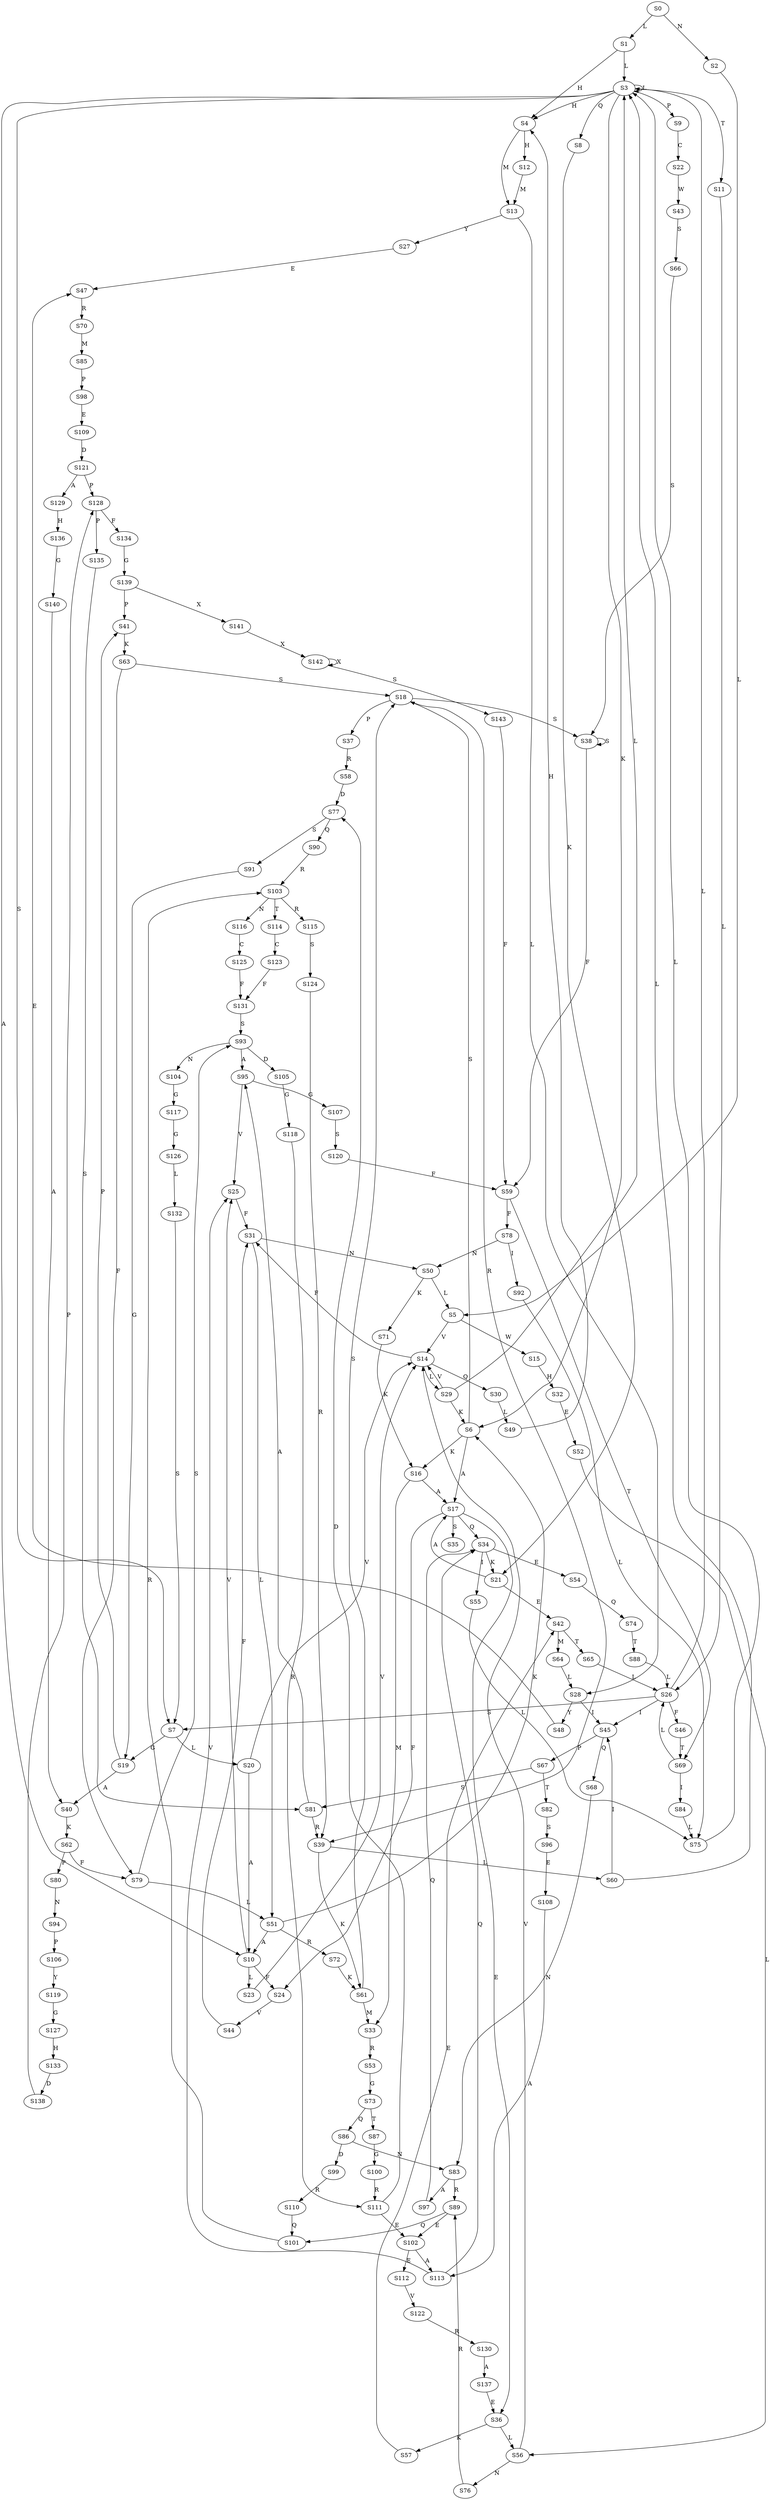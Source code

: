 strict digraph  {
	S0 -> S1 [ label = L ];
	S0 -> S2 [ label = N ];
	S1 -> S3 [ label = L ];
	S1 -> S4 [ label = H ];
	S2 -> S5 [ label = L ];
	S3 -> S6 [ label = K ];
	S3 -> S7 [ label = S ];
	S3 -> S8 [ label = Q ];
	S3 -> S4 [ label = H ];
	S3 -> S3 [ label = L ];
	S3 -> S9 [ label = P ];
	S3 -> S10 [ label = A ];
	S3 -> S11 [ label = T ];
	S4 -> S12 [ label = H ];
	S4 -> S13 [ label = M ];
	S5 -> S14 [ label = V ];
	S5 -> S15 [ label = W ];
	S6 -> S16 [ label = K ];
	S6 -> S17 [ label = A ];
	S6 -> S18 [ label = S ];
	S7 -> S19 [ label = G ];
	S7 -> S20 [ label = L ];
	S8 -> S21 [ label = K ];
	S9 -> S22 [ label = C ];
	S10 -> S23 [ label = L ];
	S10 -> S24 [ label = F ];
	S10 -> S25 [ label = V ];
	S11 -> S26 [ label = L ];
	S12 -> S13 [ label = M ];
	S13 -> S27 [ label = Y ];
	S13 -> S28 [ label = L ];
	S14 -> S29 [ label = L ];
	S14 -> S30 [ label = Q ];
	S14 -> S31 [ label = F ];
	S15 -> S32 [ label = H ];
	S16 -> S33 [ label = M ];
	S16 -> S17 [ label = A ];
	S17 -> S34 [ label = Q ];
	S17 -> S24 [ label = F ];
	S17 -> S35 [ label = S ];
	S17 -> S36 [ label = E ];
	S18 -> S37 [ label = P ];
	S18 -> S38 [ label = S ];
	S18 -> S39 [ label = R ];
	S19 -> S40 [ label = A ];
	S19 -> S41 [ label = P ];
	S20 -> S10 [ label = A ];
	S20 -> S14 [ label = V ];
	S21 -> S42 [ label = E ];
	S21 -> S17 [ label = A ];
	S22 -> S43 [ label = W ];
	S23 -> S14 [ label = V ];
	S24 -> S44 [ label = V ];
	S25 -> S31 [ label = F ];
	S26 -> S3 [ label = L ];
	S26 -> S45 [ label = I ];
	S26 -> S46 [ label = F ];
	S26 -> S7 [ label = S ];
	S27 -> S47 [ label = E ];
	S28 -> S45 [ label = I ];
	S28 -> S48 [ label = Y ];
	S29 -> S3 [ label = L ];
	S29 -> S14 [ label = V ];
	S29 -> S6 [ label = K ];
	S30 -> S49 [ label = L ];
	S31 -> S50 [ label = N ];
	S31 -> S51 [ label = L ];
	S32 -> S52 [ label = E ];
	S33 -> S53 [ label = R ];
	S34 -> S21 [ label = K ];
	S34 -> S54 [ label = E ];
	S34 -> S55 [ label = I ];
	S36 -> S56 [ label = L ];
	S36 -> S57 [ label = K ];
	S37 -> S58 [ label = R ];
	S38 -> S59 [ label = F ];
	S38 -> S38 [ label = S ];
	S39 -> S60 [ label = L ];
	S39 -> S61 [ label = K ];
	S40 -> S62 [ label = K ];
	S41 -> S63 [ label = K ];
	S42 -> S64 [ label = M ];
	S42 -> S65 [ label = T ];
	S43 -> S66 [ label = S ];
	S44 -> S31 [ label = F ];
	S45 -> S67 [ label = P ];
	S45 -> S68 [ label = Q ];
	S46 -> S69 [ label = T ];
	S47 -> S70 [ label = R ];
	S48 -> S47 [ label = E ];
	S49 -> S4 [ label = H ];
	S50 -> S5 [ label = L ];
	S50 -> S71 [ label = K ];
	S51 -> S6 [ label = K ];
	S51 -> S10 [ label = A ];
	S51 -> S72 [ label = R ];
	S52 -> S56 [ label = L ];
	S53 -> S73 [ label = G ];
	S54 -> S74 [ label = Q ];
	S55 -> S75 [ label = L ];
	S56 -> S14 [ label = V ];
	S56 -> S76 [ label = N ];
	S57 -> S42 [ label = E ];
	S58 -> S77 [ label = D ];
	S59 -> S69 [ label = T ];
	S59 -> S78 [ label = F ];
	S60 -> S3 [ label = L ];
	S60 -> S45 [ label = I ];
	S61 -> S18 [ label = S ];
	S61 -> S33 [ label = M ];
	S62 -> S79 [ label = F ];
	S62 -> S80 [ label = P ];
	S63 -> S18 [ label = S ];
	S63 -> S79 [ label = F ];
	S64 -> S28 [ label = L ];
	S65 -> S26 [ label = L ];
	S66 -> S38 [ label = S ];
	S67 -> S81 [ label = S ];
	S67 -> S82 [ label = T ];
	S68 -> S83 [ label = N ];
	S69 -> S26 [ label = L ];
	S69 -> S84 [ label = I ];
	S70 -> S85 [ label = M ];
	S71 -> S16 [ label = K ];
	S72 -> S61 [ label = K ];
	S73 -> S86 [ label = Q ];
	S73 -> S87 [ label = T ];
	S74 -> S88 [ label = T ];
	S75 -> S3 [ label = L ];
	S76 -> S89 [ label = R ];
	S77 -> S90 [ label = Q ];
	S77 -> S91 [ label = S ];
	S78 -> S50 [ label = N ];
	S78 -> S92 [ label = I ];
	S79 -> S93 [ label = S ];
	S79 -> S51 [ label = L ];
	S80 -> S94 [ label = N ];
	S81 -> S95 [ label = A ];
	S81 -> S39 [ label = R ];
	S82 -> S96 [ label = S ];
	S83 -> S89 [ label = R ];
	S83 -> S97 [ label = A ];
	S84 -> S75 [ label = L ];
	S85 -> S98 [ label = P ];
	S86 -> S83 [ label = N ];
	S86 -> S99 [ label = D ];
	S87 -> S100 [ label = G ];
	S88 -> S26 [ label = L ];
	S89 -> S101 [ label = Q ];
	S89 -> S102 [ label = E ];
	S90 -> S103 [ label = R ];
	S91 -> S19 [ label = G ];
	S92 -> S75 [ label = L ];
	S93 -> S95 [ label = A ];
	S93 -> S104 [ label = N ];
	S93 -> S105 [ label = D ];
	S94 -> S106 [ label = P ];
	S95 -> S25 [ label = V ];
	S95 -> S107 [ label = G ];
	S96 -> S108 [ label = E ];
	S97 -> S34 [ label = Q ];
	S98 -> S109 [ label = E ];
	S99 -> S110 [ label = R ];
	S100 -> S111 [ label = R ];
	S101 -> S103 [ label = R ];
	S102 -> S112 [ label = E ];
	S102 -> S113 [ label = A ];
	S103 -> S114 [ label = T ];
	S103 -> S115 [ label = R ];
	S103 -> S116 [ label = N ];
	S104 -> S117 [ label = G ];
	S105 -> S118 [ label = G ];
	S106 -> S119 [ label = Y ];
	S107 -> S120 [ label = S ];
	S108 -> S113 [ label = A ];
	S109 -> S121 [ label = D ];
	S110 -> S101 [ label = Q ];
	S111 -> S102 [ label = E ];
	S111 -> S77 [ label = D ];
	S112 -> S122 [ label = V ];
	S113 -> S25 [ label = V ];
	S113 -> S34 [ label = Q ];
	S114 -> S123 [ label = C ];
	S115 -> S124 [ label = S ];
	S116 -> S125 [ label = C ];
	S117 -> S126 [ label = G ];
	S118 -> S111 [ label = R ];
	S119 -> S127 [ label = G ];
	S120 -> S59 [ label = F ];
	S121 -> S128 [ label = P ];
	S121 -> S129 [ label = A ];
	S122 -> S130 [ label = R ];
	S123 -> S131 [ label = F ];
	S124 -> S39 [ label = R ];
	S125 -> S131 [ label = F ];
	S126 -> S132 [ label = L ];
	S127 -> S133 [ label = H ];
	S128 -> S134 [ label = F ];
	S128 -> S135 [ label = P ];
	S129 -> S136 [ label = H ];
	S130 -> S137 [ label = A ];
	S131 -> S93 [ label = S ];
	S132 -> S7 [ label = S ];
	S133 -> S138 [ label = D ];
	S134 -> S139 [ label = G ];
	S135 -> S81 [ label = S ];
	S136 -> S140 [ label = G ];
	S137 -> S36 [ label = E ];
	S138 -> S128 [ label = P ];
	S139 -> S41 [ label = P ];
	S139 -> S141 [ label = X ];
	S140 -> S40 [ label = A ];
	S141 -> S142 [ label = X ];
	S142 -> S143 [ label = S ];
	S142 -> S142 [ label = X ];
	S143 -> S59 [ label = F ];
}
